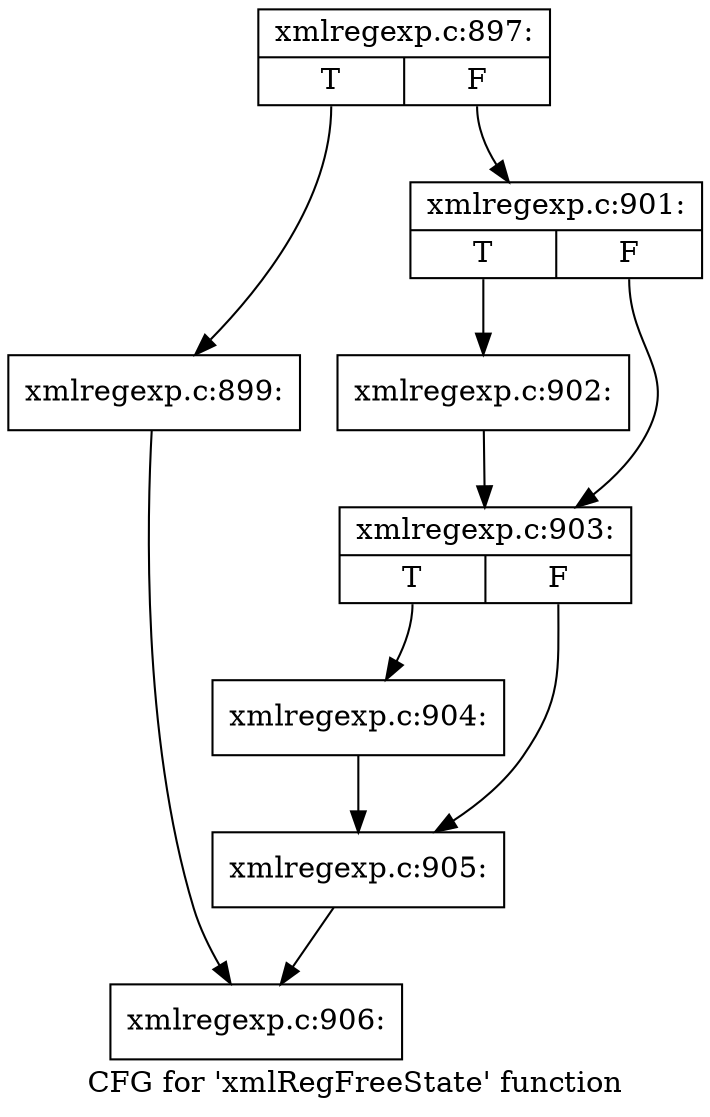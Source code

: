 digraph "CFG for 'xmlRegFreeState' function" {
	label="CFG for 'xmlRegFreeState' function";

	Node0x4136d60 [shape=record,label="{xmlregexp.c:897:|{<s0>T|<s1>F}}"];
	Node0x4136d60:s0 -> Node0x4137500;
	Node0x4136d60:s1 -> Node0x440ae50;
	Node0x4137500 [shape=record,label="{xmlregexp.c:899:}"];
	Node0x4137500 -> Node0x44189f0;
	Node0x440ae50 [shape=record,label="{xmlregexp.c:901:|{<s0>T|<s1>F}}"];
	Node0x440ae50:s0 -> Node0x4137b80;
	Node0x440ae50:s1 -> Node0x4418a70;
	Node0x4137b80 [shape=record,label="{xmlregexp.c:902:}"];
	Node0x4137b80 -> Node0x4418a70;
	Node0x4418a70 [shape=record,label="{xmlregexp.c:903:|{<s0>T|<s1>F}}"];
	Node0x4418a70:s0 -> Node0x413a5c0;
	Node0x4418a70:s1 -> Node0x4427240;
	Node0x413a5c0 [shape=record,label="{xmlregexp.c:904:}"];
	Node0x413a5c0 -> Node0x4427240;
	Node0x4427240 [shape=record,label="{xmlregexp.c:905:}"];
	Node0x4427240 -> Node0x44189f0;
	Node0x44189f0 [shape=record,label="{xmlregexp.c:906:}"];
}
